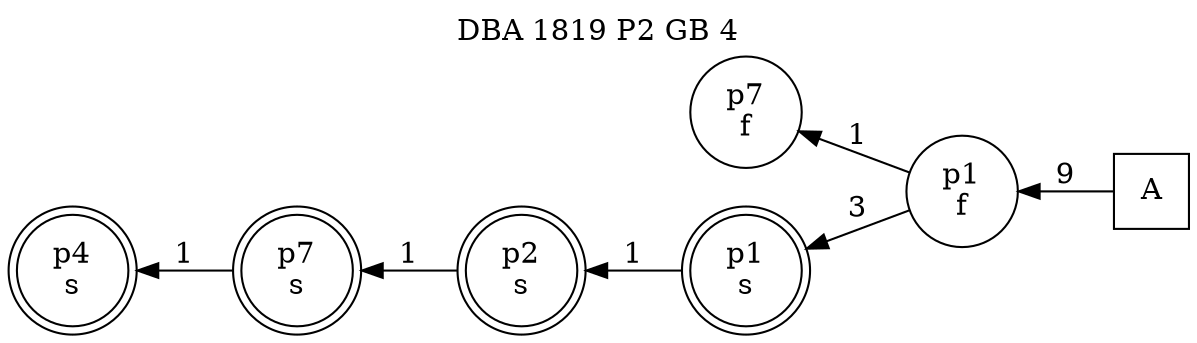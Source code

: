 digraph DBA_1819_P2_GB_4_GOOD {
labelloc="tl"
label= " DBA 1819 P2 GB 4 "
rankdir="RL";
graph [ size=" 10 , 10 !"]

"A" [shape="square" label="A"]
"p1_f" [shape="circle" label="p1
f"]
"p7_f" [shape="circle" label="p7
f"]
"p1_s" [shape="doublecircle" label="p1
s"]
"p2_s" [shape="doublecircle" label="p2
s"]
"p7_s" [shape="doublecircle" label="p7
s"]
"p4_s" [shape="doublecircle" label="p4
s"]
"A" -> "p1_f" [ label=9]
"p1_f" -> "p7_f" [ label=1]
"p1_f" -> "p1_s" [ label=3]
"p1_s" -> "p2_s" [ label=1]
"p2_s" -> "p7_s" [ label=1]
"p7_s" -> "p4_s" [ label=1]
}
